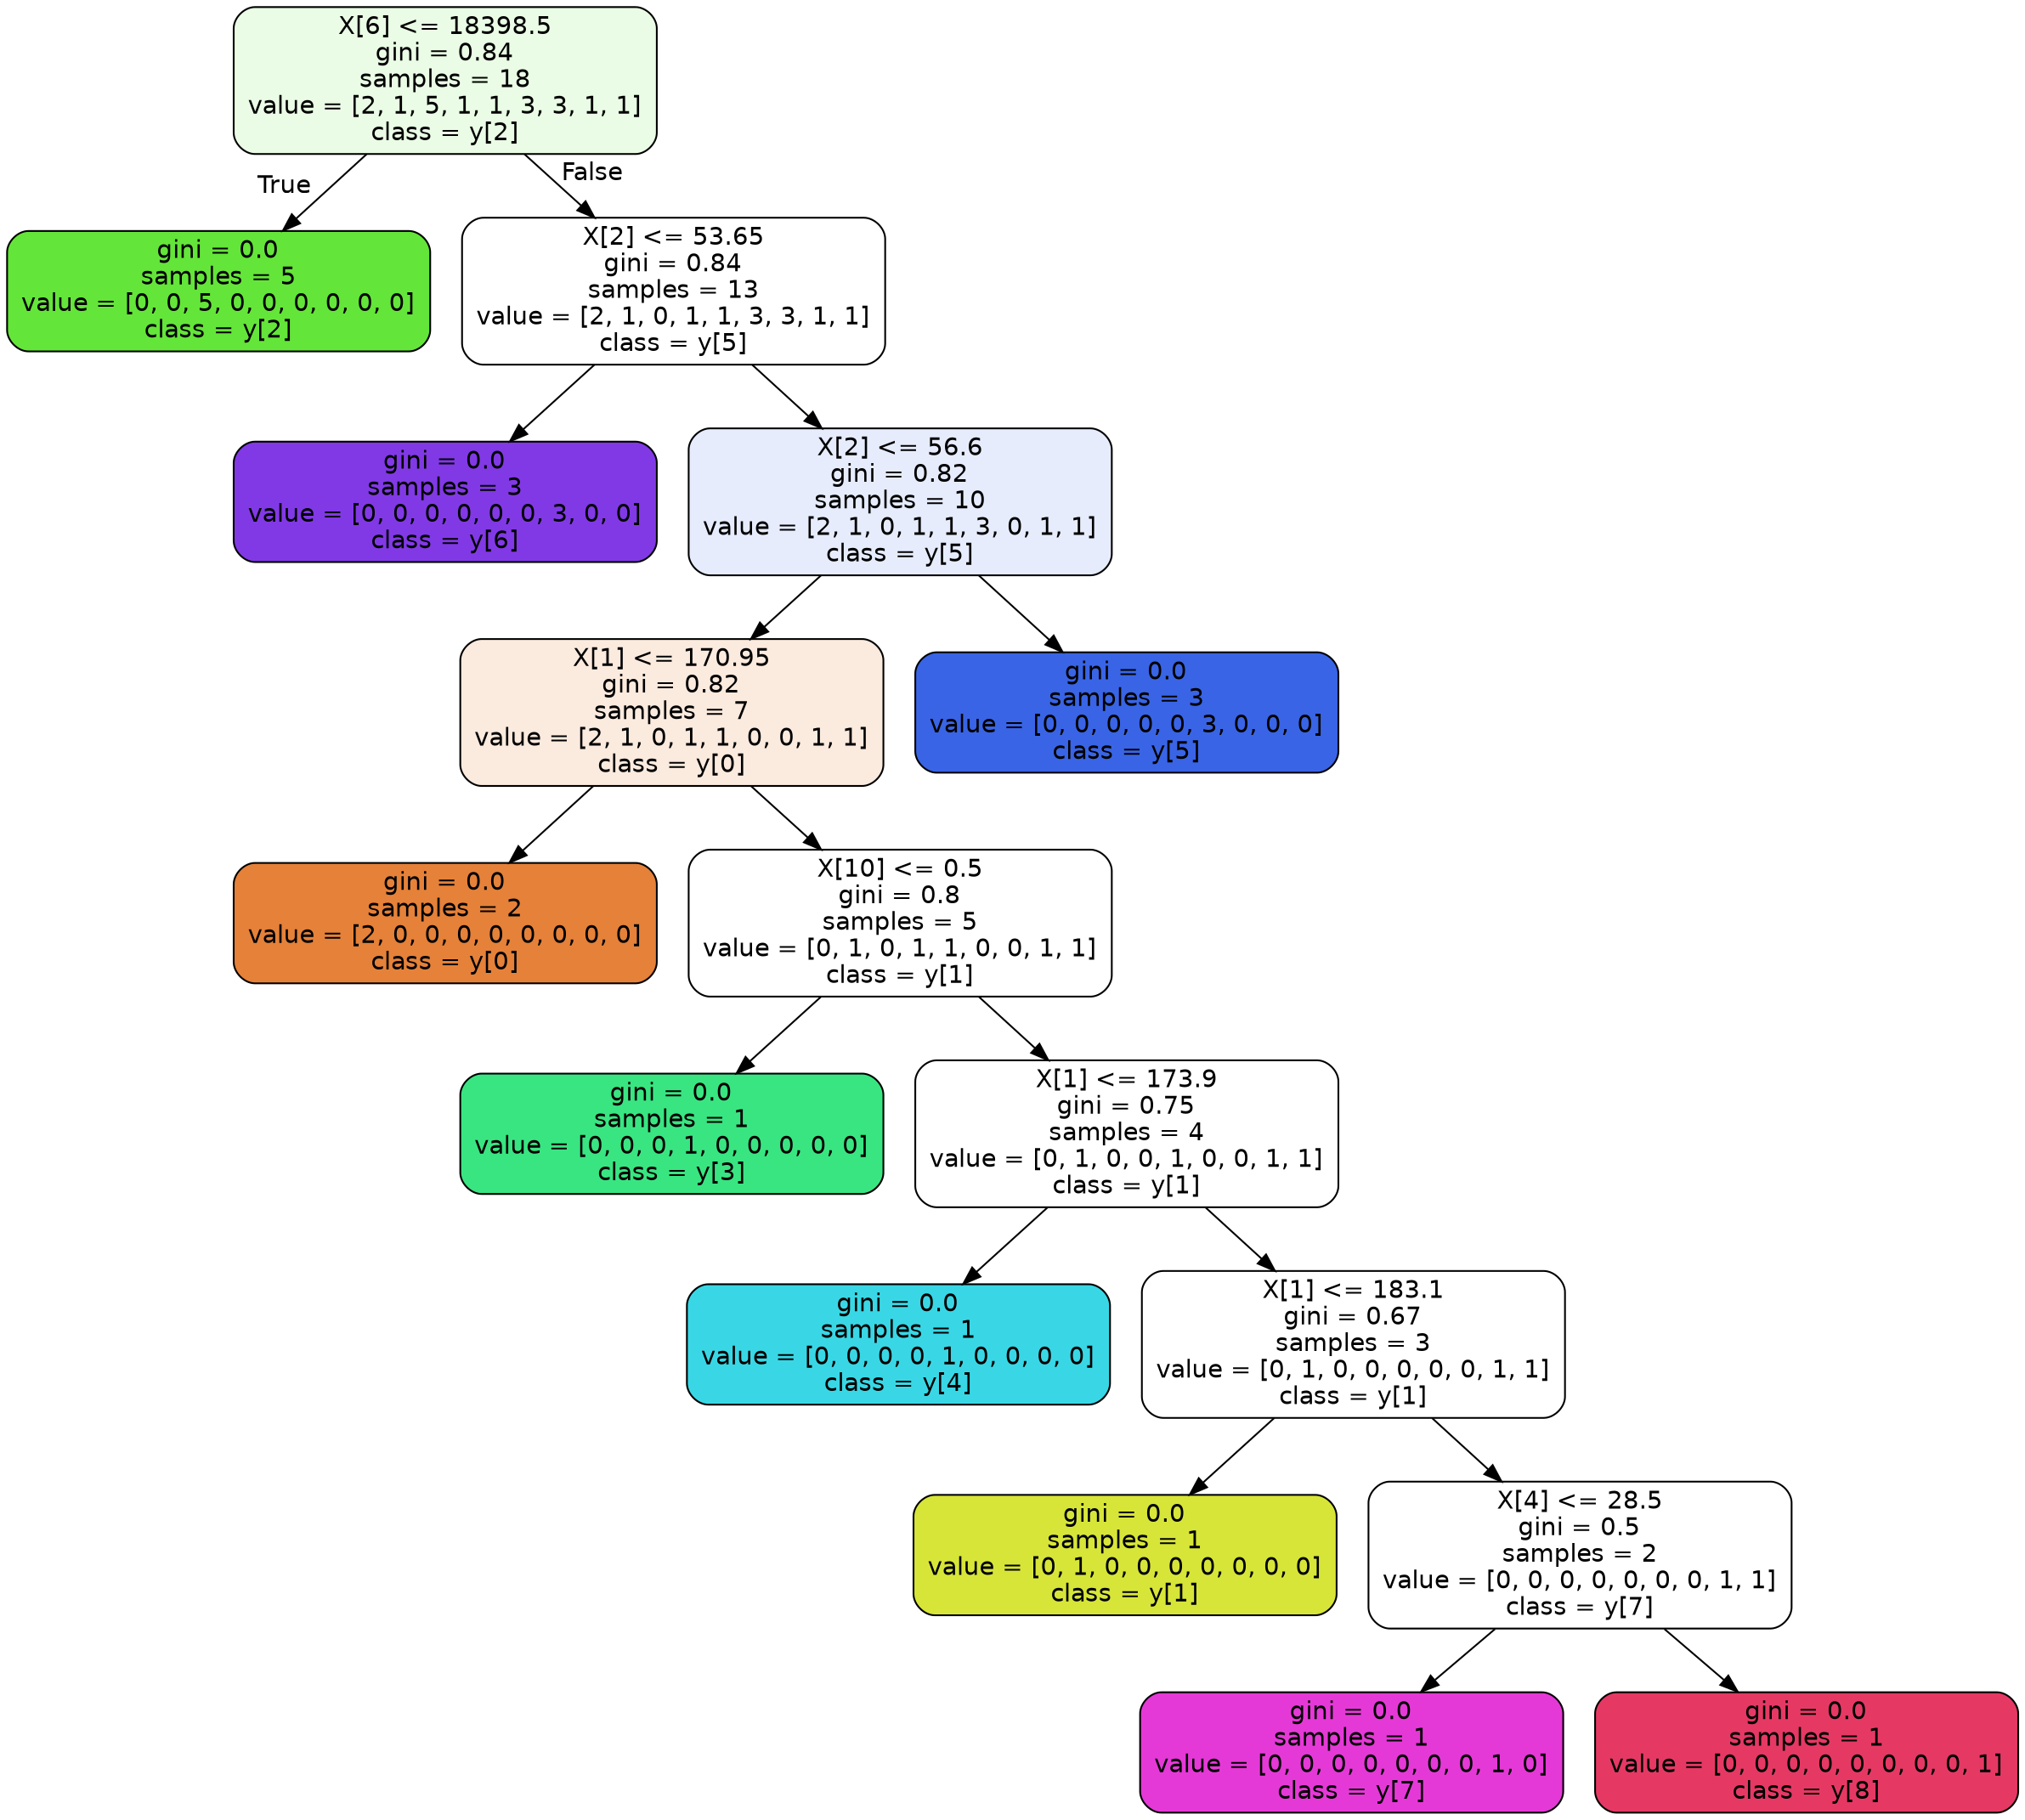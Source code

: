 digraph Tree {
node [shape=box, style="filled, rounded", color="black", fontname=helvetica] ;
edge [fontname=helvetica] ;
0 [label="X[6] <= 18398.5\ngini = 0.84\nsamples = 18\nvalue = [2, 1, 5, 1, 1, 3, 3, 1, 1]\nclass = y[2]", fillcolor="#eafce5"] ;
1 [label="gini = 0.0\nsamples = 5\nvalue = [0, 0, 5, 0, 0, 0, 0, 0, 0]\nclass = y[2]", fillcolor="#64e539"] ;
0 -> 1 [labeldistance=2.5, labelangle=45, headlabel="True"] ;
2 [label="X[2] <= 53.65\ngini = 0.84\nsamples = 13\nvalue = [2, 1, 0, 1, 1, 3, 3, 1, 1]\nclass = y[5]", fillcolor="#ffffff"] ;
0 -> 2 [labeldistance=2.5, labelangle=-45, headlabel="False"] ;
3 [label="gini = 0.0\nsamples = 3\nvalue = [0, 0, 0, 0, 0, 0, 3, 0, 0]\nclass = y[6]", fillcolor="#8139e5"] ;
2 -> 3 ;
4 [label="X[2] <= 56.6\ngini = 0.82\nsamples = 10\nvalue = [2, 1, 0, 1, 1, 3, 0, 1, 1]\nclass = y[5]", fillcolor="#e6ecfc"] ;
2 -> 4 ;
5 [label="X[1] <= 170.95\ngini = 0.82\nsamples = 7\nvalue = [2, 1, 0, 1, 1, 0, 0, 1, 1]\nclass = y[0]", fillcolor="#fbeade"] ;
4 -> 5 ;
6 [label="gini = 0.0\nsamples = 2\nvalue = [2, 0, 0, 0, 0, 0, 0, 0, 0]\nclass = y[0]", fillcolor="#e58139"] ;
5 -> 6 ;
7 [label="X[10] <= 0.5\ngini = 0.8\nsamples = 5\nvalue = [0, 1, 0, 1, 1, 0, 0, 1, 1]\nclass = y[1]", fillcolor="#ffffff"] ;
5 -> 7 ;
8 [label="gini = 0.0\nsamples = 1\nvalue = [0, 0, 0, 1, 0, 0, 0, 0, 0]\nclass = y[3]", fillcolor="#39e581"] ;
7 -> 8 ;
9 [label="X[1] <= 173.9\ngini = 0.75\nsamples = 4\nvalue = [0, 1, 0, 0, 1, 0, 0, 1, 1]\nclass = y[1]", fillcolor="#ffffff"] ;
7 -> 9 ;
10 [label="gini = 0.0\nsamples = 1\nvalue = [0, 0, 0, 0, 1, 0, 0, 0, 0]\nclass = y[4]", fillcolor="#39d7e5"] ;
9 -> 10 ;
11 [label="X[1] <= 183.1\ngini = 0.67\nsamples = 3\nvalue = [0, 1, 0, 0, 0, 0, 0, 1, 1]\nclass = y[1]", fillcolor="#ffffff"] ;
9 -> 11 ;
12 [label="gini = 0.0\nsamples = 1\nvalue = [0, 1, 0, 0, 0, 0, 0, 0, 0]\nclass = y[1]", fillcolor="#d7e539"] ;
11 -> 12 ;
13 [label="X[4] <= 28.5\ngini = 0.5\nsamples = 2\nvalue = [0, 0, 0, 0, 0, 0, 0, 1, 1]\nclass = y[7]", fillcolor="#ffffff"] ;
11 -> 13 ;
14 [label="gini = 0.0\nsamples = 1\nvalue = [0, 0, 0, 0, 0, 0, 0, 1, 0]\nclass = y[7]", fillcolor="#e539d7"] ;
13 -> 14 ;
15 [label="gini = 0.0\nsamples = 1\nvalue = [0, 0, 0, 0, 0, 0, 0, 0, 1]\nclass = y[8]", fillcolor="#e53964"] ;
13 -> 15 ;
16 [label="gini = 0.0\nsamples = 3\nvalue = [0, 0, 0, 0, 0, 3, 0, 0, 0]\nclass = y[5]", fillcolor="#3964e5"] ;
4 -> 16 ;
}